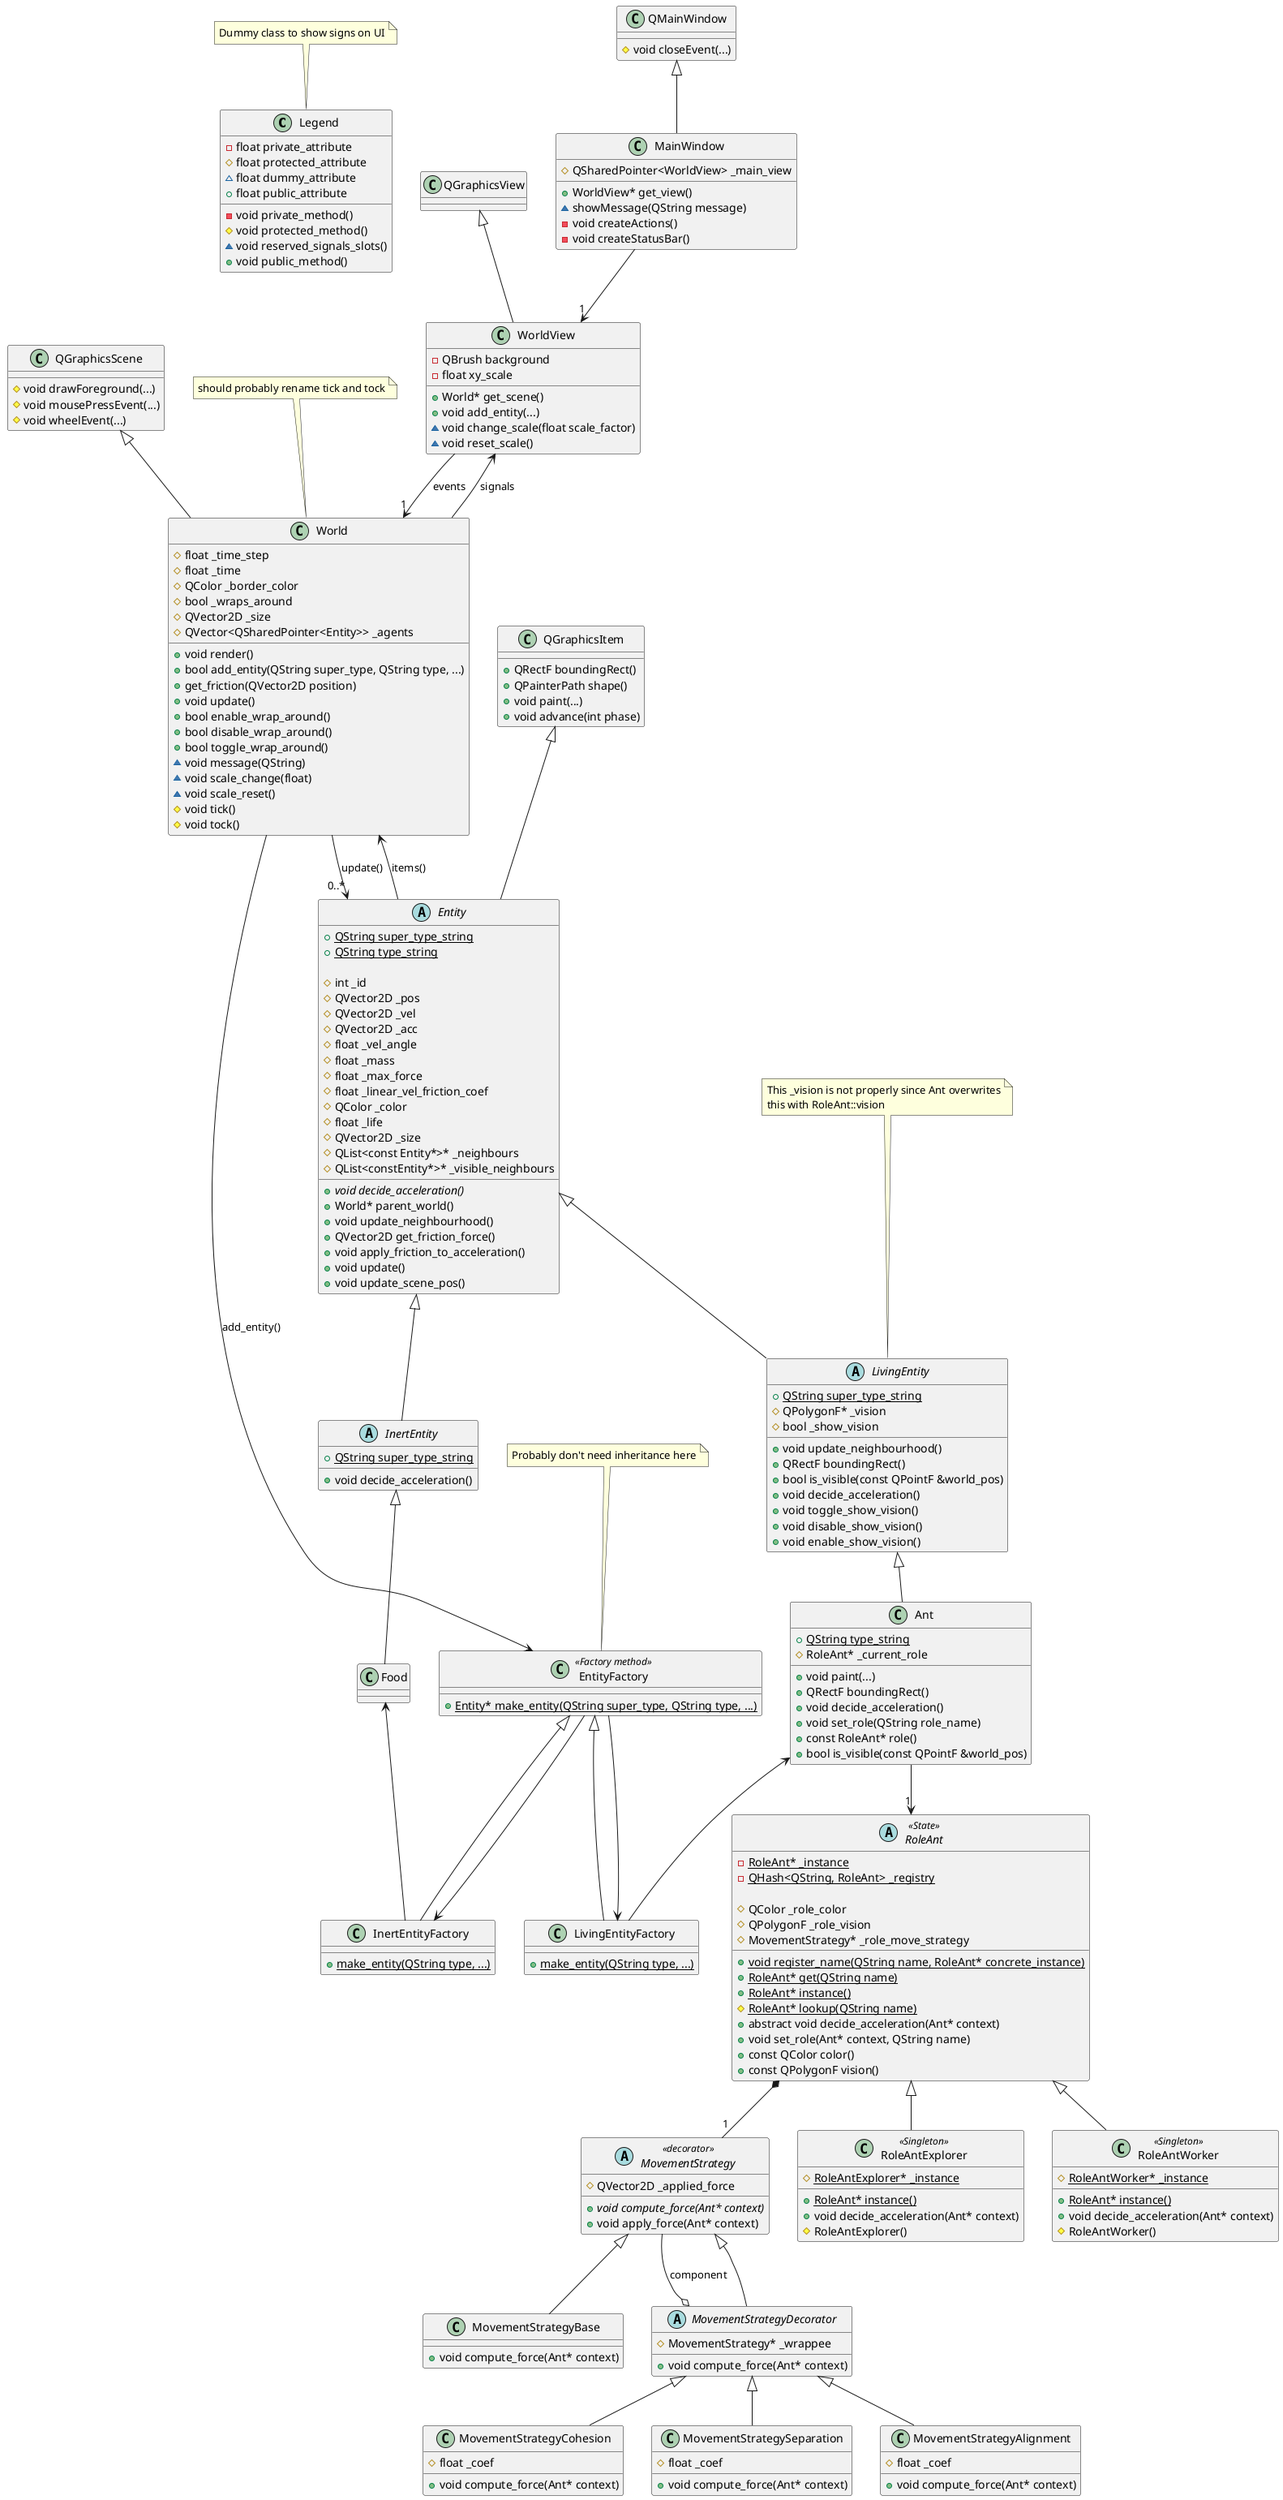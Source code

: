 @startuml

class Legend {
-void private_method()
#void protected_method()
~void reserved_signals_slots()
+void public_method()

-float private_attribute
#float protected_attribute
~float dummy_attribute
+float public_attribute
}
note top: Dummy class to show signs on UI

class MainWindow {
#QSharedPointer<WorldView> _main_view

+WorldView* get_view()
~showMessage(QString message)
-void createActions()
-void createStatusBar()
}

class QMainWindow {
#void closeEvent(...)
}

class QGraphicsView

class QGraphicsScene {
#void drawForeground(...)
#void mousePressEvent(...)
#void wheelEvent(...)
}

class QGraphicsItem {
+QRectF boundingRect()
+QPainterPath shape()
+void paint(...)
+void advance(int phase)
}

class WorldView {
-QBrush background
-float xy_scale

+World* get_scene()
+void add_entity(...)
~void change_scale(float scale_factor)
~void reset_scale()
}

class World {
#float _time_step
#float _time
#QColor _border_color
#bool _wraps_around
#QVector2D _size
#QVector<QSharedPointer<Entity>> _agents

+void render()
+bool add_entity(QString super_type, QString type, ...)
+get_friction(QVector2D position)
+void update()
+bool enable_wrap_around()
+bool disable_wrap_around()
+bool toggle_wrap_around()
~void message(QString)
~void scale_change(float)
~void scale_reset()
#void tick()
#void tock()
}
note top: should probably rename tick and tock

abstract class Entity {
+{static} QString super_type_string
+{static} QString type_string

#int _id
#QVector2D _pos
#QVector2D _vel
#QVector2D _acc
#float _vel_angle
#float _mass
#float _max_force
#float _linear_vel_friction_coef
#QColor _color
#float _life
#QVector2D _size
#QList<const Entity*>* _neighbours
#QList<constEntity*>* _visible_neighbours

+{abstract} void decide_acceleration()
+World* parent_world()
+void update_neighbourhood()
+QVector2D get_friction_force()
+void apply_friction_to_acceleration()
+void update()
+void update_scene_pos()
}

abstract class LivingEntity {
+{static} QString super_type_string
#QPolygonF* _vision
#bool _show_vision

+void update_neighbourhood()
+QRectF boundingRect()
+bool is_visible(const QPointF &world_pos)
+void decide_acceleration()
+void toggle_show_vision()
+void disable_show_vision()
+void enable_show_vision()
}
note top of LivingEntity : This _vision is not properly since Ant overwrites\nthis with RoleAnt::vision

abstract class InertEntity {
+{static} QString super_type_string
+void decide_acceleration()
}

class Ant {
+{static} QString type_string
#RoleAnt* _current_role

+void paint(...)
+QRectF boundingRect()
+void decide_acceleration()
+void set_role(QString role_name)
+const RoleAnt* role()
+bool is_visible(const QPointF &world_pos)
}

class Food

abstract class MovementStrategy << decorator >> {
#QVector2D _applied_force

+{abstract} void compute_force(Ant* context)
+void apply_force(Ant* context)
}

class MovementStrategyBase {
+void compute_force(Ant* context)
}

abstract class MovementStrategyDecorator {
#MovementStrategy* _wrappee

+void compute_force(Ant* context)
}

class MovementStrategyCohesion {
#float _coef

+void compute_force(Ant* context)
}

class MovementStrategySeparation {
#float _coef

+void compute_force(Ant* context)
}

class MovementStrategyAlignment {
#float _coef

+void compute_force(Ant* context)
}

abstract class RoleAnt << State >> {
+{static} void register_name(QString name, RoleAnt* concrete_instance)
+{static} RoleAnt* get(QString name)
+{static} RoleAnt* instance()
-{static} RoleAnt* _instance
-{static} QHash<QString, RoleAnt> _registry

#{static} RoleAnt* lookup(QString name)
#QColor _role_color
#QPolygonF _role_vision
#MovementStrategy* _role_move_strategy

+abstract void decide_acceleration(Ant* context)
+void set_role(Ant* context, QString name)
+const QColor color()
+const QPolygonF vision()
}

class RoleAntExplorer << Singleton >> {
#{static} RoleAntExplorer* _instance

+{static} RoleAnt* instance()
+void decide_acceleration(Ant* context)
#RoleAntExplorer()
}

class RoleAntWorker <<Singleton >> {
#{static} RoleAntWorker* _instance

+{static} RoleAnt* instance()
+void decide_acceleration(Ant* context)
#RoleAntWorker()
}

class EntityFactory << Factory method >> {
+{static} Entity* make_entity(QString super_type, QString type, ...)
}
note top of EntityFactory : Probably don't need inheritance here
class LivingEntityFactory {
+{static} make_entity(QString type, ...)
}

class InertEntityFactory {
+{static} make_entity(QString type, ...)
}   

QMainWindow <|-- MainWindow
MainWindow --> "1" WorldView

QGraphicsView <|-- WorldView

QGraphicsScene <|-- World

QGraphicsItem <|-- Entity

WorldView --> "1" World : events
World --> WorldView : signals

World --> "0..*" Entity : update()
Entity --> World : items()
World --> EntityFactory : add_entity()

EntityFactory <|-- LivingEntityFactory
EntityFactory <|-- InertEntityFactory

EntityFactory --> LivingEntityFactory
EntityFactory --> InertEntityFactory

Ant <-- LivingEntityFactory
Food <-- InertEntityFactory

Entity <|-- LivingEntity
LivingEntity <|-- Ant

Entity <|-- InertEntity
InertEntity <|-- Food

Ant --> "1" RoleAnt
RoleAnt <|-- RoleAntWorker
RoleAnt <|-- RoleAntExplorer

RoleAnt *-- "1" MovementStrategy
MovementStrategy <|-- MovementStrategyBase
MovementStrategy <|-- MovementStrategyDecorator
MovementStrategyDecorator <|-- MovementStrategyCohesion
MovementStrategyDecorator <|-- MovementStrategySeparation
MovementStrategyDecorator <|-- MovementStrategyAlignment

MovementStrategyDecorator o-- MovementStrategy : component

@enduml